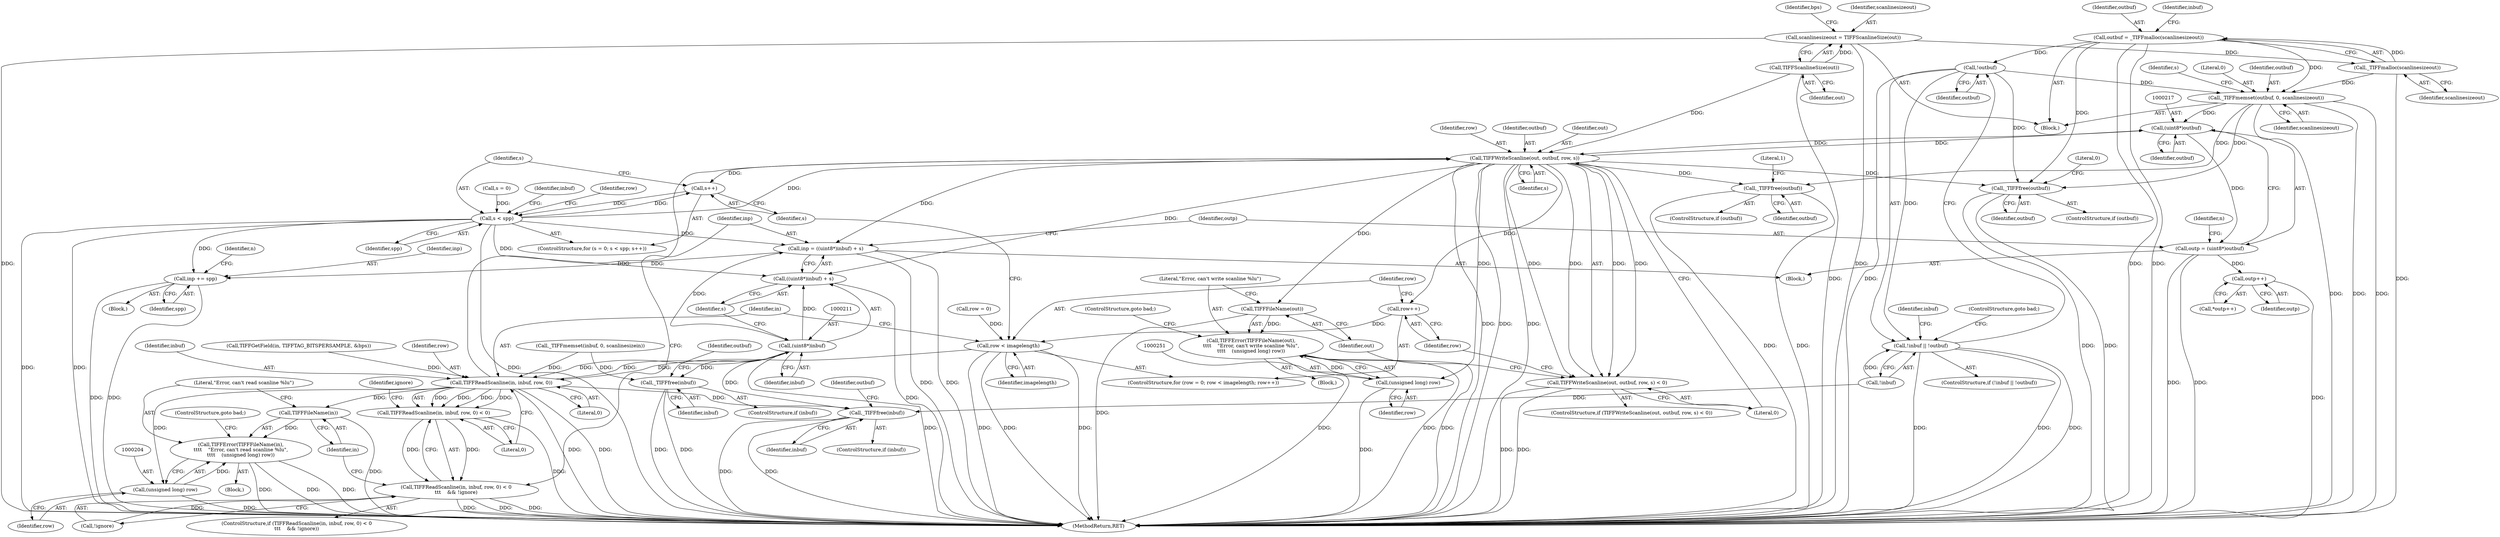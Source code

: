digraph "0_libtiff_5c080298d59efa53264d7248bbe3a04660db6ef7@API" {
"1000148" [label="(Call,outbuf = _TIFFmalloc(scanlinesizeout))"];
"1000150" [label="(Call,_TIFFmalloc(scanlinesizeout))"];
"1000110" [label="(Call,scanlinesizeout = TIFFScanlineSize(out))"];
"1000112" [label="(Call,TIFFScanlineSize(out))"];
"1000156" [label="(Call,!outbuf)"];
"1000153" [label="(Call,!inbuf || !outbuf)"];
"1000163" [label="(Call,_TIFFmemset(outbuf, 0, scanlinesizeout))"];
"1000216" [label="(Call,(uint8*)outbuf)"];
"1000214" [label="(Call,outp = (uint8*)outbuf)"];
"1000230" [label="(Call,outp++)"];
"1000239" [label="(Call,TIFFWriteScanline(out, outbuf, row, s))"];
"1000174" [label="(Call,s++)"];
"1000171" [label="(Call,s < spp)"];
"1000207" [label="(Call,inp = ((uint8*)inbuf) + s)"];
"1000234" [label="(Call,inp += spp)"];
"1000209" [label="(Call,((uint8*)inbuf) + s)"];
"1000184" [label="(Call,row++)"];
"1000181" [label="(Call,row < imagelength)"];
"1000190" [label="(Call,TIFFReadScanline(in, inbuf, row, 0))"];
"1000189" [label="(Call,TIFFReadScanline(in, inbuf, row, 0) < 0)"];
"1000188" [label="(Call,TIFFReadScanline(in, inbuf, row, 0) < 0\n\t\t\t    && !ignore)"];
"1000200" [label="(Call,TIFFFileName(in))"];
"1000199" [label="(Call,TIFFError(TIFFFileName(in),\n\t\t\t\t    \"Error, can't read scanline %lu\",\n\t\t\t\t    (unsigned long) row))"];
"1000203" [label="(Call,(unsigned long) row)"];
"1000210" [label="(Call,(uint8*)inbuf)"];
"1000256" [label="(Call,_TIFFfree(inbuf))"];
"1000267" [label="(Call,_TIFFfree(inbuf))"];
"1000238" [label="(Call,TIFFWriteScanline(out, outbuf, row, s) < 0)"];
"1000247" [label="(Call,TIFFFileName(out))"];
"1000246" [label="(Call,TIFFError(TIFFFileName(out),\n\t\t\t\t    \"Error, can't write scanline %lu\",\n\t\t\t\t    (unsigned long) row))"];
"1000250" [label="(Call,(unsigned long) row)"];
"1000260" [label="(Call,_TIFFfree(outbuf))"];
"1000271" [label="(Call,_TIFFfree(outbuf))"];
"1000263" [label="(Literal,1)"];
"1000274" [label="(Literal,0)"];
"1000150" [label="(Call,_TIFFmalloc(scanlinesizeout))"];
"1000249" [label="(Literal,\"Error, can't write scanline %lu\")"];
"1000156" [label="(Call,!outbuf)"];
"1000163" [label="(Call,_TIFFmemset(outbuf, 0, scanlinesizeout))"];
"1000191" [label="(Identifier,in)"];
"1000245" [label="(Block,)"];
"1000272" [label="(Identifier,outbuf)"];
"1000257" [label="(Identifier,inbuf)"];
"1000250" [label="(Call,(unsigned long) row)"];
"1000213" [label="(Identifier,s)"];
"1000199" [label="(Call,TIFFError(TIFFFileName(in),\n\t\t\t\t    \"Error, can't read scanline %lu\",\n\t\t\t\t    (unsigned long) row))"];
"1000179" [label="(Identifier,row)"];
"1000192" [label="(Identifier,inbuf)"];
"1000229" [label="(Call,*outp++)"];
"1000165" [label="(Literal,0)"];
"1000275" [label="(MethodReturn,RET)"];
"1000154" [label="(Call,!inbuf)"];
"1000254" [label="(ControlStructure,if (inbuf))"];
"1000196" [label="(Call,!ignore)"];
"1000239" [label="(Call,TIFFWriteScanline(out, outbuf, row, s))"];
"1000230" [label="(Call,outp++)"];
"1000270" [label="(Identifier,outbuf)"];
"1000172" [label="(Identifier,s)"];
"1000186" [label="(Block,)"];
"1000183" [label="(Identifier,imagelength)"];
"1000212" [label="(Identifier,inbuf)"];
"1000123" [label="(Identifier,bps)"];
"1000185" [label="(Identifier,row)"];
"1000166" [label="(Identifier,scanlinesizeout)"];
"1000261" [label="(Identifier,outbuf)"];
"1000243" [label="(Identifier,s)"];
"1000127" [label="(Call,TIFFGetField(in, TIFFTAG_BITSPERSAMPLE, &bps))"];
"1000177" [label="(ControlStructure,for (row = 0; row < imagelength; row++))"];
"1000148" [label="(Call,outbuf = _TIFFmalloc(scanlinesizeout))"];
"1000203" [label="(Call,(unsigned long) row)"];
"1000236" [label="(Identifier,spp)"];
"1000167" [label="(ControlStructure,for (s = 0; s < spp; s++))"];
"1000205" [label="(Identifier,row)"];
"1000174" [label="(Call,s++)"];
"1000149" [label="(Identifier,outbuf)"];
"1000260" [label="(Call,_TIFFfree(outbuf))"];
"1000164" [label="(Identifier,outbuf)"];
"1000184" [label="(Call,row++)"];
"1000190" [label="(Call,TIFFReadScanline(in, inbuf, row, 0))"];
"1000182" [label="(Identifier,row)"];
"1000151" [label="(Identifier,scanlinesizeout)"];
"1000259" [label="(Identifier,outbuf)"];
"1000221" [label="(Identifier,n)"];
"1000244" [label="(Literal,0)"];
"1000207" [label="(Call,inp = ((uint8*)inbuf) + s)"];
"1000235" [label="(Identifier,inp)"];
"1000237" [label="(ControlStructure,if (TIFFWriteScanline(out, outbuf, row, s) < 0))"];
"1000267" [label="(Call,_TIFFfree(inbuf))"];
"1000231" [label="(Identifier,outp)"];
"1000160" [label="(Identifier,inbuf)"];
"1000240" [label="(Identifier,out)"];
"1000268" [label="(Identifier,inbuf)"];
"1000157" [label="(Identifier,outbuf)"];
"1000103" [label="(Block,)"];
"1000158" [label="(ControlStructure,goto bad;)"];
"1000111" [label="(Identifier,scanlinesizeout)"];
"1000225" [label="(Identifier,n)"];
"1000187" [label="(ControlStructure,if (TIFFReadScanline(in, inbuf, row, 0) < 0\n\t\t\t    && !ignore))"];
"1000215" [label="(Identifier,outp)"];
"1000201" [label="(Identifier,in)"];
"1000169" [label="(Identifier,s)"];
"1000189" [label="(Call,TIFFReadScanline(in, inbuf, row, 0) < 0)"];
"1000247" [label="(Call,TIFFFileName(out))"];
"1000209" [label="(Call,((uint8*)inbuf) + s)"];
"1000256" [label="(Call,_TIFFfree(inbuf))"];
"1000168" [label="(Call,s = 0)"];
"1000188" [label="(Call,TIFFReadScanline(in, inbuf, row, 0) < 0\n\t\t\t    && !ignore)"];
"1000181" [label="(Call,row < imagelength)"];
"1000200" [label="(Call,TIFFFileName(in))"];
"1000159" [label="(Call,_TIFFmemset(inbuf, 0, scanlinesizein))"];
"1000206" [label="(ControlStructure,goto bad;)"];
"1000110" [label="(Call,scanlinesizeout = TIFFScanlineSize(out))"];
"1000195" [label="(Literal,0)"];
"1000112" [label="(Call,TIFFScanlineSize(out))"];
"1000153" [label="(Call,!inbuf || !outbuf)"];
"1000218" [label="(Identifier,outbuf)"];
"1000253" [label="(ControlStructure,goto bad;)"];
"1000234" [label="(Call,inp += spp)"];
"1000202" [label="(Literal,\"Error, can't read scanline %lu\")"];
"1000248" [label="(Identifier,out)"];
"1000246" [label="(Call,TIFFError(TIFFFileName(out),\n\t\t\t\t    \"Error, can't write scanline %lu\",\n\t\t\t\t    (unsigned long) row))"];
"1000198" [label="(Block,)"];
"1000197" [label="(Identifier,ignore)"];
"1000269" [label="(ControlStructure,if (outbuf))"];
"1000265" [label="(ControlStructure,if (inbuf))"];
"1000175" [label="(Identifier,s)"];
"1000155" [label="(Identifier,inbuf)"];
"1000194" [label="(Literal,0)"];
"1000271" [label="(Call,_TIFFfree(outbuf))"];
"1000214" [label="(Call,outp = (uint8*)outbuf)"];
"1000216" [label="(Call,(uint8*)outbuf)"];
"1000242" [label="(Identifier,row)"];
"1000210" [label="(Call,(uint8*)inbuf)"];
"1000258" [label="(ControlStructure,if (outbuf))"];
"1000178" [label="(Call,row = 0)"];
"1000113" [label="(Identifier,out)"];
"1000173" [label="(Identifier,spp)"];
"1000241" [label="(Identifier,outbuf)"];
"1000208" [label="(Identifier,inp)"];
"1000238" [label="(Call,TIFFWriteScanline(out, outbuf, row, s) < 0)"];
"1000227" [label="(Block,)"];
"1000193" [label="(Identifier,row)"];
"1000152" [label="(ControlStructure,if (!inbuf || !outbuf))"];
"1000252" [label="(Identifier,row)"];
"1000171" [label="(Call,s < spp)"];
"1000255" [label="(Identifier,inbuf)"];
"1000148" -> "1000103"  [label="AST: "];
"1000148" -> "1000150"  [label="CFG: "];
"1000149" -> "1000148"  [label="AST: "];
"1000150" -> "1000148"  [label="AST: "];
"1000155" -> "1000148"  [label="CFG: "];
"1000148" -> "1000275"  [label="DDG: "];
"1000148" -> "1000275"  [label="DDG: "];
"1000150" -> "1000148"  [label="DDG: "];
"1000148" -> "1000156"  [label="DDG: "];
"1000148" -> "1000163"  [label="DDG: "];
"1000148" -> "1000271"  [label="DDG: "];
"1000150" -> "1000151"  [label="CFG: "];
"1000151" -> "1000150"  [label="AST: "];
"1000150" -> "1000275"  [label="DDG: "];
"1000110" -> "1000150"  [label="DDG: "];
"1000150" -> "1000163"  [label="DDG: "];
"1000110" -> "1000103"  [label="AST: "];
"1000110" -> "1000112"  [label="CFG: "];
"1000111" -> "1000110"  [label="AST: "];
"1000112" -> "1000110"  [label="AST: "];
"1000123" -> "1000110"  [label="CFG: "];
"1000110" -> "1000275"  [label="DDG: "];
"1000110" -> "1000275"  [label="DDG: "];
"1000112" -> "1000110"  [label="DDG: "];
"1000112" -> "1000113"  [label="CFG: "];
"1000113" -> "1000112"  [label="AST: "];
"1000112" -> "1000275"  [label="DDG: "];
"1000112" -> "1000239"  [label="DDG: "];
"1000156" -> "1000153"  [label="AST: "];
"1000156" -> "1000157"  [label="CFG: "];
"1000157" -> "1000156"  [label="AST: "];
"1000153" -> "1000156"  [label="CFG: "];
"1000156" -> "1000275"  [label="DDG: "];
"1000156" -> "1000153"  [label="DDG: "];
"1000156" -> "1000163"  [label="DDG: "];
"1000156" -> "1000271"  [label="DDG: "];
"1000153" -> "1000152"  [label="AST: "];
"1000153" -> "1000154"  [label="CFG: "];
"1000154" -> "1000153"  [label="AST: "];
"1000158" -> "1000153"  [label="CFG: "];
"1000160" -> "1000153"  [label="CFG: "];
"1000153" -> "1000275"  [label="DDG: "];
"1000153" -> "1000275"  [label="DDG: "];
"1000153" -> "1000275"  [label="DDG: "];
"1000154" -> "1000153"  [label="DDG: "];
"1000163" -> "1000103"  [label="AST: "];
"1000163" -> "1000166"  [label="CFG: "];
"1000164" -> "1000163"  [label="AST: "];
"1000165" -> "1000163"  [label="AST: "];
"1000166" -> "1000163"  [label="AST: "];
"1000169" -> "1000163"  [label="CFG: "];
"1000163" -> "1000275"  [label="DDG: "];
"1000163" -> "1000275"  [label="DDG: "];
"1000163" -> "1000275"  [label="DDG: "];
"1000163" -> "1000216"  [label="DDG: "];
"1000163" -> "1000260"  [label="DDG: "];
"1000163" -> "1000271"  [label="DDG: "];
"1000216" -> "1000214"  [label="AST: "];
"1000216" -> "1000218"  [label="CFG: "];
"1000217" -> "1000216"  [label="AST: "];
"1000218" -> "1000216"  [label="AST: "];
"1000214" -> "1000216"  [label="CFG: "];
"1000216" -> "1000214"  [label="DDG: "];
"1000239" -> "1000216"  [label="DDG: "];
"1000216" -> "1000239"  [label="DDG: "];
"1000214" -> "1000186"  [label="AST: "];
"1000215" -> "1000214"  [label="AST: "];
"1000221" -> "1000214"  [label="CFG: "];
"1000214" -> "1000275"  [label="DDG: "];
"1000214" -> "1000275"  [label="DDG: "];
"1000214" -> "1000230"  [label="DDG: "];
"1000230" -> "1000229"  [label="AST: "];
"1000230" -> "1000231"  [label="CFG: "];
"1000231" -> "1000230"  [label="AST: "];
"1000229" -> "1000230"  [label="CFG: "];
"1000230" -> "1000275"  [label="DDG: "];
"1000239" -> "1000238"  [label="AST: "];
"1000239" -> "1000243"  [label="CFG: "];
"1000240" -> "1000239"  [label="AST: "];
"1000241" -> "1000239"  [label="AST: "];
"1000242" -> "1000239"  [label="AST: "];
"1000243" -> "1000239"  [label="AST: "];
"1000244" -> "1000239"  [label="CFG: "];
"1000239" -> "1000275"  [label="DDG: "];
"1000239" -> "1000275"  [label="DDG: "];
"1000239" -> "1000275"  [label="DDG: "];
"1000239" -> "1000174"  [label="DDG: "];
"1000239" -> "1000184"  [label="DDG: "];
"1000239" -> "1000207"  [label="DDG: "];
"1000239" -> "1000209"  [label="DDG: "];
"1000239" -> "1000238"  [label="DDG: "];
"1000239" -> "1000238"  [label="DDG: "];
"1000239" -> "1000238"  [label="DDG: "];
"1000239" -> "1000238"  [label="DDG: "];
"1000190" -> "1000239"  [label="DDG: "];
"1000171" -> "1000239"  [label="DDG: "];
"1000239" -> "1000247"  [label="DDG: "];
"1000239" -> "1000250"  [label="DDG: "];
"1000239" -> "1000260"  [label="DDG: "];
"1000239" -> "1000271"  [label="DDG: "];
"1000174" -> "1000167"  [label="AST: "];
"1000174" -> "1000175"  [label="CFG: "];
"1000175" -> "1000174"  [label="AST: "];
"1000172" -> "1000174"  [label="CFG: "];
"1000174" -> "1000171"  [label="DDG: "];
"1000171" -> "1000174"  [label="DDG: "];
"1000171" -> "1000167"  [label="AST: "];
"1000171" -> "1000173"  [label="CFG: "];
"1000172" -> "1000171"  [label="AST: "];
"1000173" -> "1000171"  [label="AST: "];
"1000179" -> "1000171"  [label="CFG: "];
"1000255" -> "1000171"  [label="CFG: "];
"1000171" -> "1000275"  [label="DDG: "];
"1000171" -> "1000275"  [label="DDG: "];
"1000171" -> "1000275"  [label="DDG: "];
"1000168" -> "1000171"  [label="DDG: "];
"1000171" -> "1000207"  [label="DDG: "];
"1000171" -> "1000209"  [label="DDG: "];
"1000171" -> "1000234"  [label="DDG: "];
"1000207" -> "1000186"  [label="AST: "];
"1000207" -> "1000209"  [label="CFG: "];
"1000208" -> "1000207"  [label="AST: "];
"1000209" -> "1000207"  [label="AST: "];
"1000215" -> "1000207"  [label="CFG: "];
"1000207" -> "1000275"  [label="DDG: "];
"1000207" -> "1000275"  [label="DDG: "];
"1000210" -> "1000207"  [label="DDG: "];
"1000207" -> "1000234"  [label="DDG: "];
"1000234" -> "1000227"  [label="AST: "];
"1000234" -> "1000236"  [label="CFG: "];
"1000235" -> "1000234"  [label="AST: "];
"1000236" -> "1000234"  [label="AST: "];
"1000225" -> "1000234"  [label="CFG: "];
"1000234" -> "1000275"  [label="DDG: "];
"1000234" -> "1000275"  [label="DDG: "];
"1000209" -> "1000213"  [label="CFG: "];
"1000210" -> "1000209"  [label="AST: "];
"1000213" -> "1000209"  [label="AST: "];
"1000209" -> "1000275"  [label="DDG: "];
"1000210" -> "1000209"  [label="DDG: "];
"1000184" -> "1000177"  [label="AST: "];
"1000184" -> "1000185"  [label="CFG: "];
"1000185" -> "1000184"  [label="AST: "];
"1000182" -> "1000184"  [label="CFG: "];
"1000184" -> "1000181"  [label="DDG: "];
"1000181" -> "1000177"  [label="AST: "];
"1000181" -> "1000183"  [label="CFG: "];
"1000182" -> "1000181"  [label="AST: "];
"1000183" -> "1000181"  [label="AST: "];
"1000191" -> "1000181"  [label="CFG: "];
"1000175" -> "1000181"  [label="CFG: "];
"1000181" -> "1000275"  [label="DDG: "];
"1000181" -> "1000275"  [label="DDG: "];
"1000181" -> "1000275"  [label="DDG: "];
"1000178" -> "1000181"  [label="DDG: "];
"1000181" -> "1000190"  [label="DDG: "];
"1000190" -> "1000189"  [label="AST: "];
"1000190" -> "1000194"  [label="CFG: "];
"1000191" -> "1000190"  [label="AST: "];
"1000192" -> "1000190"  [label="AST: "];
"1000193" -> "1000190"  [label="AST: "];
"1000194" -> "1000190"  [label="AST: "];
"1000195" -> "1000190"  [label="CFG: "];
"1000190" -> "1000275"  [label="DDG: "];
"1000190" -> "1000275"  [label="DDG: "];
"1000190" -> "1000189"  [label="DDG: "];
"1000190" -> "1000189"  [label="DDG: "];
"1000190" -> "1000189"  [label="DDG: "];
"1000190" -> "1000189"  [label="DDG: "];
"1000127" -> "1000190"  [label="DDG: "];
"1000159" -> "1000190"  [label="DDG: "];
"1000210" -> "1000190"  [label="DDG: "];
"1000190" -> "1000200"  [label="DDG: "];
"1000190" -> "1000203"  [label="DDG: "];
"1000190" -> "1000210"  [label="DDG: "];
"1000190" -> "1000267"  [label="DDG: "];
"1000189" -> "1000188"  [label="AST: "];
"1000189" -> "1000195"  [label="CFG: "];
"1000195" -> "1000189"  [label="AST: "];
"1000197" -> "1000189"  [label="CFG: "];
"1000188" -> "1000189"  [label="CFG: "];
"1000189" -> "1000275"  [label="DDG: "];
"1000189" -> "1000188"  [label="DDG: "];
"1000189" -> "1000188"  [label="DDG: "];
"1000188" -> "1000187"  [label="AST: "];
"1000188" -> "1000196"  [label="CFG: "];
"1000196" -> "1000188"  [label="AST: "];
"1000201" -> "1000188"  [label="CFG: "];
"1000208" -> "1000188"  [label="CFG: "];
"1000188" -> "1000275"  [label="DDG: "];
"1000188" -> "1000275"  [label="DDG: "];
"1000188" -> "1000275"  [label="DDG: "];
"1000196" -> "1000188"  [label="DDG: "];
"1000200" -> "1000199"  [label="AST: "];
"1000200" -> "1000201"  [label="CFG: "];
"1000201" -> "1000200"  [label="AST: "];
"1000202" -> "1000200"  [label="CFG: "];
"1000200" -> "1000275"  [label="DDG: "];
"1000200" -> "1000199"  [label="DDG: "];
"1000199" -> "1000198"  [label="AST: "];
"1000199" -> "1000203"  [label="CFG: "];
"1000202" -> "1000199"  [label="AST: "];
"1000203" -> "1000199"  [label="AST: "];
"1000206" -> "1000199"  [label="CFG: "];
"1000199" -> "1000275"  [label="DDG: "];
"1000199" -> "1000275"  [label="DDG: "];
"1000199" -> "1000275"  [label="DDG: "];
"1000203" -> "1000199"  [label="DDG: "];
"1000203" -> "1000205"  [label="CFG: "];
"1000204" -> "1000203"  [label="AST: "];
"1000205" -> "1000203"  [label="AST: "];
"1000203" -> "1000275"  [label="DDG: "];
"1000210" -> "1000212"  [label="CFG: "];
"1000211" -> "1000210"  [label="AST: "];
"1000212" -> "1000210"  [label="AST: "];
"1000213" -> "1000210"  [label="CFG: "];
"1000210" -> "1000275"  [label="DDG: "];
"1000210" -> "1000256"  [label="DDG: "];
"1000210" -> "1000267"  [label="DDG: "];
"1000256" -> "1000254"  [label="AST: "];
"1000256" -> "1000257"  [label="CFG: "];
"1000257" -> "1000256"  [label="AST: "];
"1000259" -> "1000256"  [label="CFG: "];
"1000256" -> "1000275"  [label="DDG: "];
"1000256" -> "1000275"  [label="DDG: "];
"1000159" -> "1000256"  [label="DDG: "];
"1000267" -> "1000265"  [label="AST: "];
"1000267" -> "1000268"  [label="CFG: "];
"1000268" -> "1000267"  [label="AST: "];
"1000270" -> "1000267"  [label="CFG: "];
"1000267" -> "1000275"  [label="DDG: "];
"1000267" -> "1000275"  [label="DDG: "];
"1000154" -> "1000267"  [label="DDG: "];
"1000238" -> "1000237"  [label="AST: "];
"1000238" -> "1000244"  [label="CFG: "];
"1000244" -> "1000238"  [label="AST: "];
"1000248" -> "1000238"  [label="CFG: "];
"1000185" -> "1000238"  [label="CFG: "];
"1000238" -> "1000275"  [label="DDG: "];
"1000238" -> "1000275"  [label="DDG: "];
"1000247" -> "1000246"  [label="AST: "];
"1000247" -> "1000248"  [label="CFG: "];
"1000248" -> "1000247"  [label="AST: "];
"1000249" -> "1000247"  [label="CFG: "];
"1000247" -> "1000275"  [label="DDG: "];
"1000247" -> "1000246"  [label="DDG: "];
"1000246" -> "1000245"  [label="AST: "];
"1000246" -> "1000250"  [label="CFG: "];
"1000249" -> "1000246"  [label="AST: "];
"1000250" -> "1000246"  [label="AST: "];
"1000253" -> "1000246"  [label="CFG: "];
"1000246" -> "1000275"  [label="DDG: "];
"1000246" -> "1000275"  [label="DDG: "];
"1000246" -> "1000275"  [label="DDG: "];
"1000250" -> "1000246"  [label="DDG: "];
"1000250" -> "1000252"  [label="CFG: "];
"1000251" -> "1000250"  [label="AST: "];
"1000252" -> "1000250"  [label="AST: "];
"1000250" -> "1000275"  [label="DDG: "];
"1000260" -> "1000258"  [label="AST: "];
"1000260" -> "1000261"  [label="CFG: "];
"1000261" -> "1000260"  [label="AST: "];
"1000263" -> "1000260"  [label="CFG: "];
"1000260" -> "1000275"  [label="DDG: "];
"1000260" -> "1000275"  [label="DDG: "];
"1000271" -> "1000269"  [label="AST: "];
"1000271" -> "1000272"  [label="CFG: "];
"1000272" -> "1000271"  [label="AST: "];
"1000274" -> "1000271"  [label="CFG: "];
"1000271" -> "1000275"  [label="DDG: "];
"1000271" -> "1000275"  [label="DDG: "];
}
